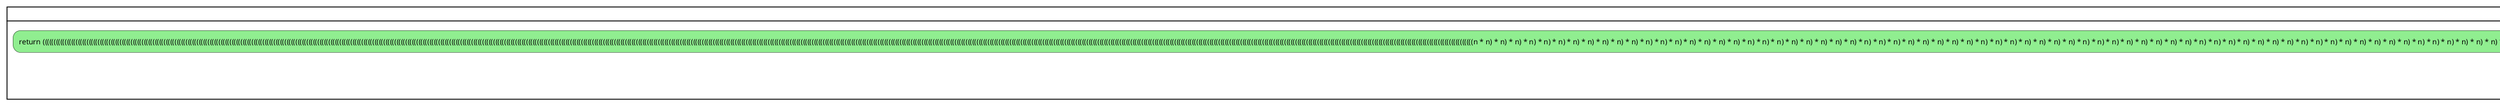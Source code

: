 @startuml

card "::foo(unsigned int n) -> unsigned int" {
    #lightgreen:return (((((((((((((((((((((((((((((((((((((((((((((((((((((((((((((((((((((((((((((((((((((((((((((((((((((((((((((((((((((((((((((((((((((((((((((((((((((((((((((((((((((((((((((((((((((((((((((((((((((((((((((((((((((((((((((((((((((((((((((((((((((((((((((((((((((((((((((((((((((((((((((((((((((((((((((((((((((((((((((((((((((((((((((((((((((((((((((((((((((((((((((((((((((((((((((((((((((((((((((((((((((((((((((((((((((((((((((((((((((((((((((((((((((((((((((((((((((((((((((((((((((((((((((((((((((((((((((((((((((((((((((((((((((((((((((((((((((((((((((((((((((((((((((((((((((((((((((((((((((((((((((((((((((((((((((((((((((((((((((((((((((((((((n * n) * n) * n) * n) * n) * n) * n) * n) * n) * n) * n) * n) * n) * n) * n) * n) * n) * n) * n) * n) * n) * n) * n) * n) * n) * n) * n) * n) * n) * n) * n) * n) * n) * n) * n) * n) * n) * n) * n) * n) * n) * n) * n) * n) * n) * n) * n) * n) * n) * n) * n) * n) * n) * n) * n) * n) * n) * n) * n) * n) * n) * n) * n) * n) * n) * n) * n) * n) * n) * n) * n) * n) * n) * n) * n) * n) * n) * n) * n) * n) * n) * n) * n) * n) * n) * n) * n) * n) * n) * n) * n) * n) * n) * n) * n) * n) * n) * n) * n) * n) * n) * n) * n) * n) * n) * n) * n) * n) * n) * n) * n) * n) * n) * n) * n) * n) * n) * n) * n) * n) * n) * n) * n) * n) * n) * n) * n) * n) * n) * n) * n) * n) * n) * n) * n) * n) * n) * n) * n) * n) * n) * n) * n) * n) * n) * n) * n) * n) * n) * n) * n) * n) * n) * n) * n) * n) * n) * n) * n) * n) * n) * n) * n) * n) * n) * n) * n) * n) * n) * n) * n) * n) * n) * n) * n) * n) * n) * n) * n) * n) * n) * n) * n) * n) * n) * n) * n) * n) * n) * n) * n) * n) * n) * n) * n) * n) * n) * n) * n) * n) * n) * n) * n) * n) * n) * n) * n) * n) * n) * n) * n) * n) * n) * n) * n) * n) * n) * n) * n) * n) * n) * n) * n) * n) * n) * n) * n) * n) * n) * n) * n) * n) * n) * n) * n) * n) * n) * n) * n) * n) * n) * n) * n) * n) * n) * n) * n) * n) * n) * n) * n) * n) * n) * n) * n) * n) * n) * n) * n) * n) * n) * n) * n) * n) * n) * n) * n) * n) * n) * n) * n) * n) * n) * n) * n) * n) * n) * n) * n) * n) * n) * n) * n) * n) * n) * n) * n) * n) * n) * n) * n) * n) * n) * n) * n) * n) * n) * n) * n) * n) * n) * n) * n) * n) * n) * n) * n) * n) * n) * n) * n) * n) * n) * n) * n) * n) * n) * n) * n) * n) * n) * n) * n) * n) * n) * n) * n) * n) * n) * n) * n) * n) * n) * n) * n) * n) * n) * n) * n) * n) * n) * n) * n) * n) * n) * n) * n) * n) * n) * n) * n) * n) * n) * n) * n) * n) * n) * n) * n) * n) * n) * n) * n) * n) * n) * n) * n) * n) * n) * n) * n) * n) * n) * n) * n) * n) * n) * n) * n) * n) * n) * n) * n) * n) * n) * n) * n) * n) * n) * n) * n) * n) * n) * n) * n) * n) * n) * n) * n) * n) * n) * n) * n) * n) * n) * n) * n) * n) * n) * n) * n) * n) * n) * n) * n) * n) * n) * n) * n) * n) * n) * n) * n) * n) * n) * n) * n) * n) * n) * n) * n) * n) * n) * n) * n) * n) * n) * n) * n) * n) * n) * n) * n) * n) * n) * n) * n) * n) * n) * n) * n) * n) * n) * n) * n) * n) * n) * n) * n) * n) * n) * n) * n) * n) * n) * n) * n) * n) * n) * n) * n) * n) * n) * n) * n) * n) * n) * n) * n) * n) * n) * n) * n) * n) * n) * n) * n) * n) * n) * n) * n) * n) * n) * n) * n) * n) * n) * n) * n) * n) * n) * n) * n) * n) * n) * n) * n) * n) * n) * n) * n) * n) * n) * n) * n) * n) * n) * n) * n) * n) * n) * n) * n) * n) * n) * n) * n) * n) * n) * n) * n) * n) * n) * n) * n) * n) * n) * n) * n) * n) * n) * n) * n) * n) * n) * n) * n) * n) * n) * n) * n) * n) * n) * n) * n) * n) * n) * n) * n) * n) * n) * n) * n) * n) * n) * n) * n) * n) * n) * n) * n) * n) * n) * n) * n) * n) * n) * n) * n) * n) * n) * n) * n) * n) * n) * n) * n) * n) * n) * n) * n) * n) * n) * n) * n) * n) * n) * n) * n) * n) * n) * n) * n) * n) * n) * n) * n) * n) * n) * n) * n) * n) * n) * n) * n) * n) * n) * n) * n) * n) * n) * n) * n) * n) * n) * n) * n) * n) * n) * n) * n) * n) * n) * n) * n) * n) * n) * n) * n) * n) * n) * n) * n) * n) * n) * n) * n) * n) * n) * n) * n) * n;
    stop
    -[hidden]->
}


@enduml
